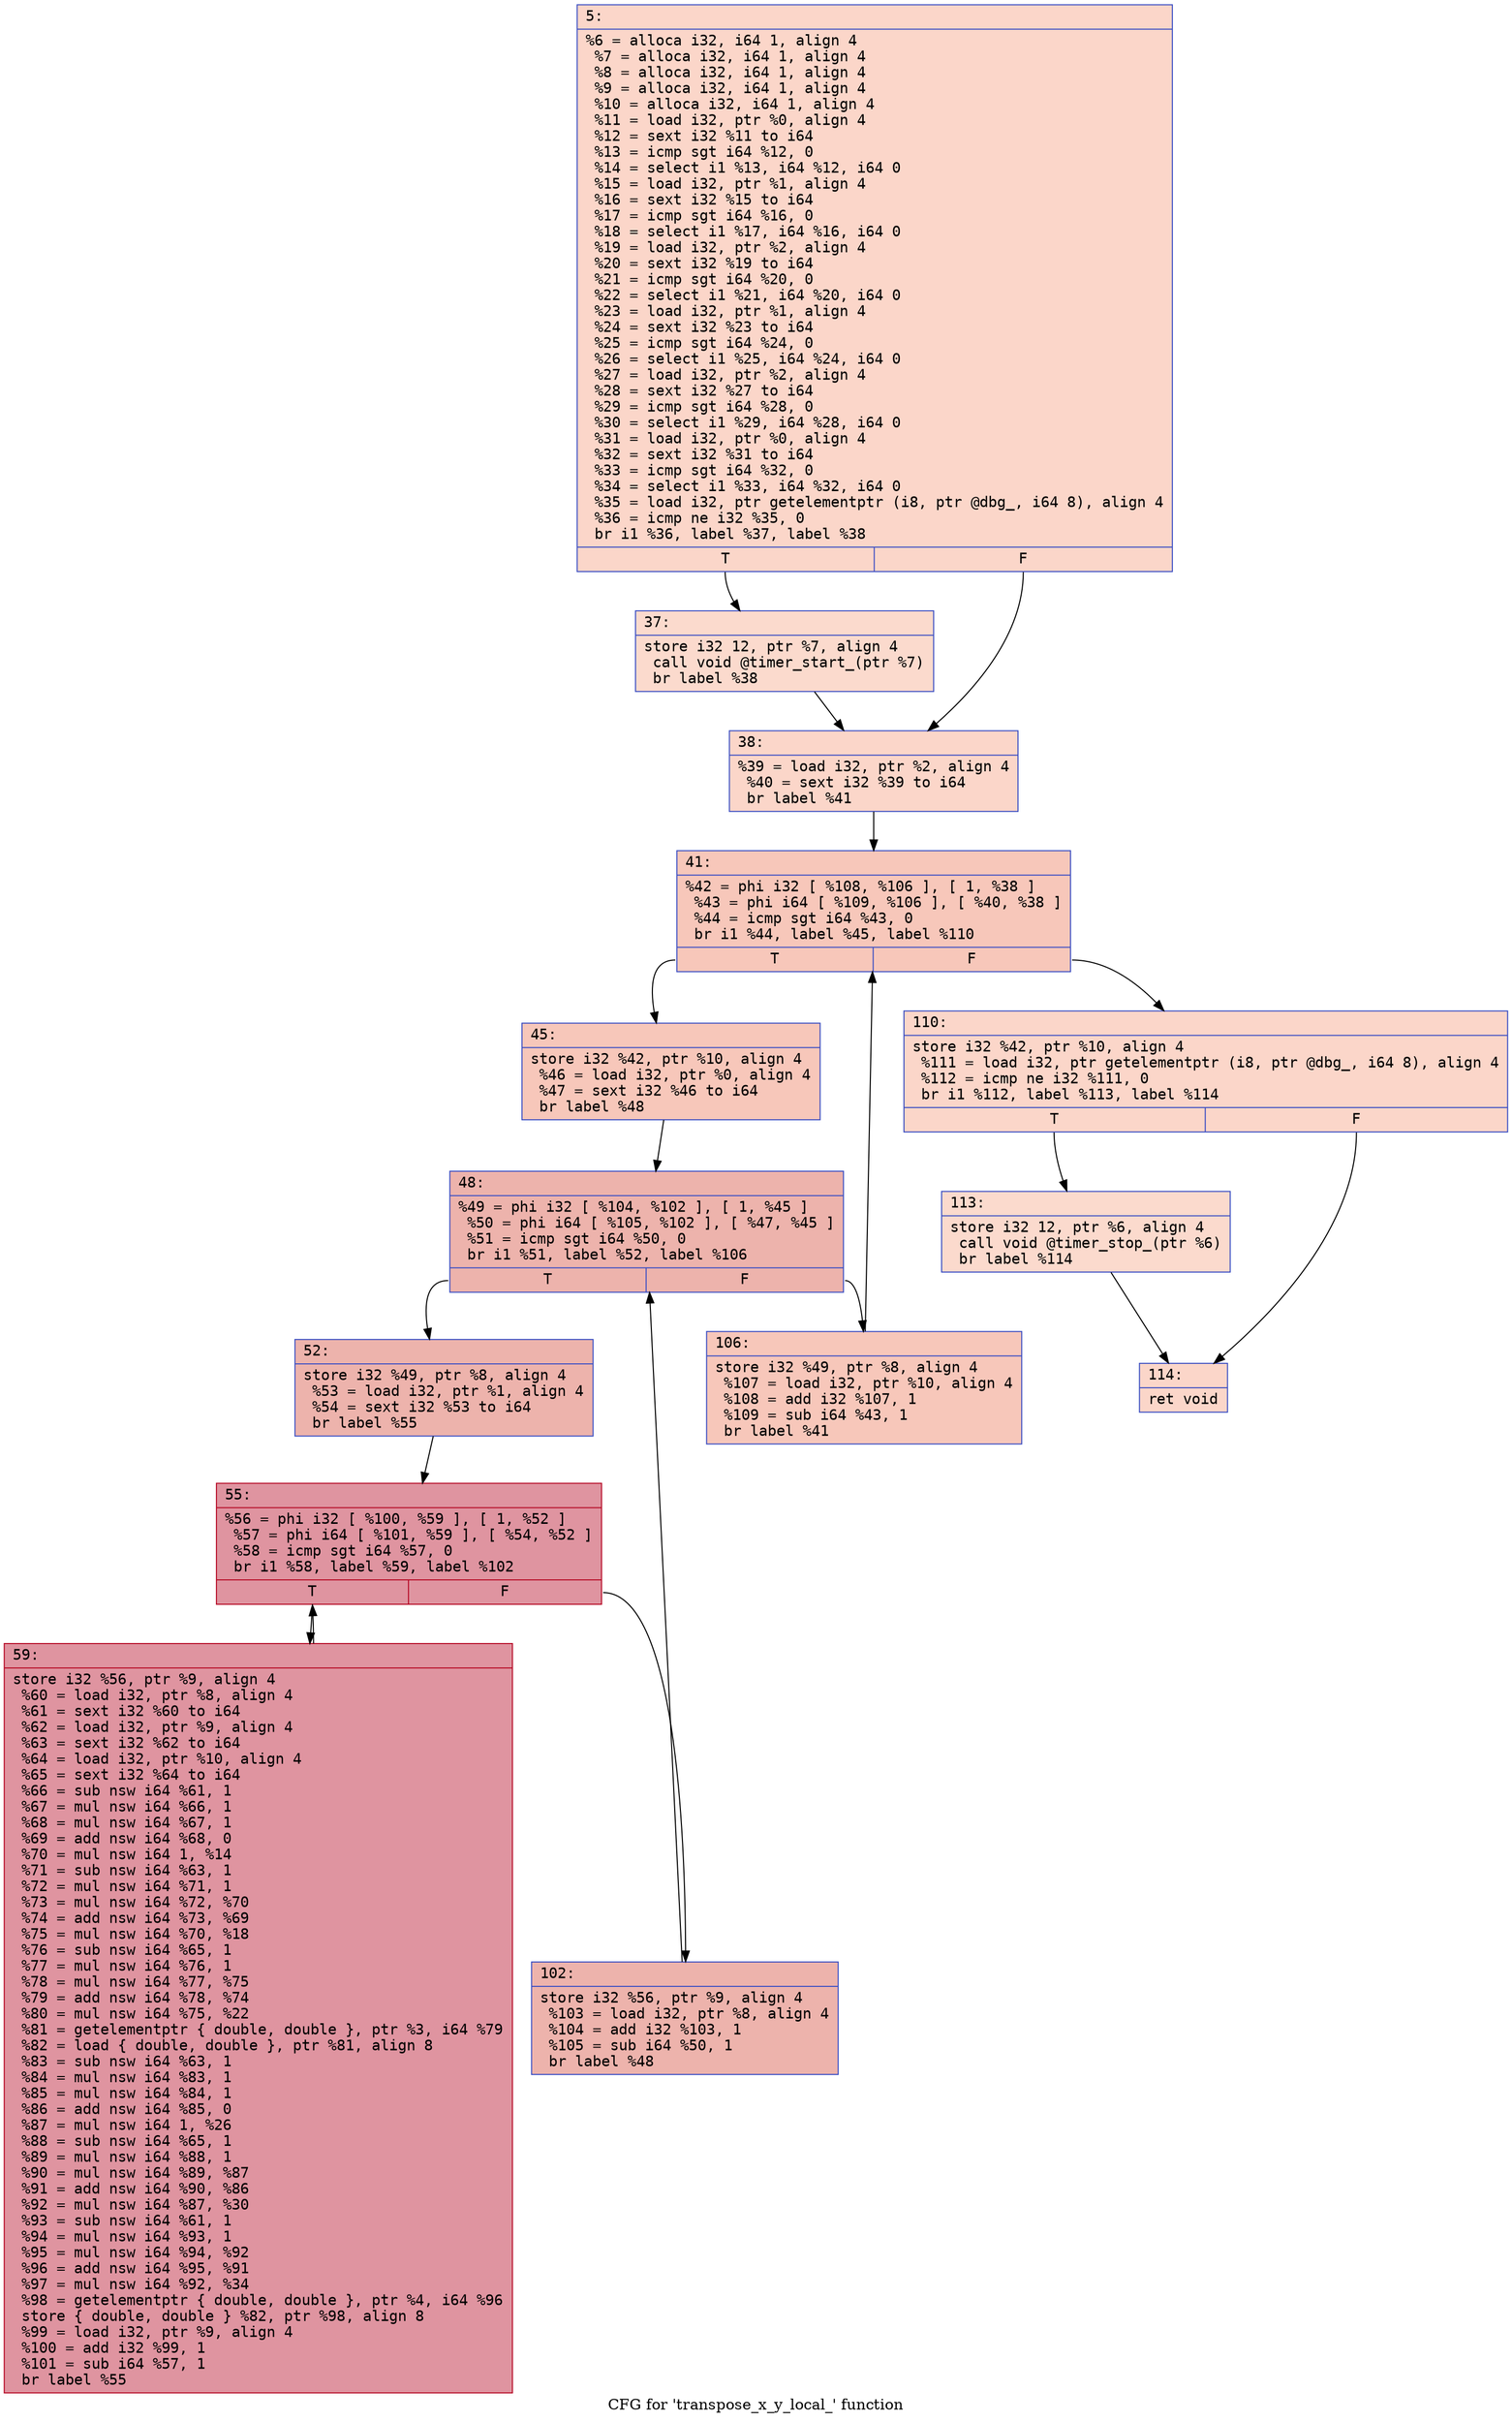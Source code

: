 digraph "CFG for 'transpose_x_y_local_' function" {
	label="CFG for 'transpose_x_y_local_' function";

	Node0x55cdf5db64b0 [shape=record,color="#3d50c3ff", style=filled, fillcolor="#f6a38570" fontname="Courier",label="{5:\l|  %6 = alloca i32, i64 1, align 4\l  %7 = alloca i32, i64 1, align 4\l  %8 = alloca i32, i64 1, align 4\l  %9 = alloca i32, i64 1, align 4\l  %10 = alloca i32, i64 1, align 4\l  %11 = load i32, ptr %0, align 4\l  %12 = sext i32 %11 to i64\l  %13 = icmp sgt i64 %12, 0\l  %14 = select i1 %13, i64 %12, i64 0\l  %15 = load i32, ptr %1, align 4\l  %16 = sext i32 %15 to i64\l  %17 = icmp sgt i64 %16, 0\l  %18 = select i1 %17, i64 %16, i64 0\l  %19 = load i32, ptr %2, align 4\l  %20 = sext i32 %19 to i64\l  %21 = icmp sgt i64 %20, 0\l  %22 = select i1 %21, i64 %20, i64 0\l  %23 = load i32, ptr %1, align 4\l  %24 = sext i32 %23 to i64\l  %25 = icmp sgt i64 %24, 0\l  %26 = select i1 %25, i64 %24, i64 0\l  %27 = load i32, ptr %2, align 4\l  %28 = sext i32 %27 to i64\l  %29 = icmp sgt i64 %28, 0\l  %30 = select i1 %29, i64 %28, i64 0\l  %31 = load i32, ptr %0, align 4\l  %32 = sext i32 %31 to i64\l  %33 = icmp sgt i64 %32, 0\l  %34 = select i1 %33, i64 %32, i64 0\l  %35 = load i32, ptr getelementptr (i8, ptr @dbg_, i64 8), align 4\l  %36 = icmp ne i32 %35, 0\l  br i1 %36, label %37, label %38\l|{<s0>T|<s1>F}}"];
	Node0x55cdf5db64b0:s0 -> Node0x55cdf5db7e80[tooltip="5 -> 37\nProbability 62.50%" ];
	Node0x55cdf5db64b0:s1 -> Node0x55cdf5db7ed0[tooltip="5 -> 38\nProbability 37.50%" ];
	Node0x55cdf5db7e80 [shape=record,color="#3d50c3ff", style=filled, fillcolor="#f7ac8e70" fontname="Courier",label="{37:\l|  store i32 12, ptr %7, align 4\l  call void @timer_start_(ptr %7)\l  br label %38\l}"];
	Node0x55cdf5db7e80 -> Node0x55cdf5db7ed0[tooltip="37 -> 38\nProbability 100.00%" ];
	Node0x55cdf5db7ed0 [shape=record,color="#3d50c3ff", style=filled, fillcolor="#f6a38570" fontname="Courier",label="{38:\l|  %39 = load i32, ptr %2, align 4\l  %40 = sext i32 %39 to i64\l  br label %41\l}"];
	Node0x55cdf5db7ed0 -> Node0x55cdf5db82c0[tooltip="38 -> 41\nProbability 100.00%" ];
	Node0x55cdf5db82c0 [shape=record,color="#3d50c3ff", style=filled, fillcolor="#ec7f6370" fontname="Courier",label="{41:\l|  %42 = phi i32 [ %108, %106 ], [ 1, %38 ]\l  %43 = phi i64 [ %109, %106 ], [ %40, %38 ]\l  %44 = icmp sgt i64 %43, 0\l  br i1 %44, label %45, label %110\l|{<s0>T|<s1>F}}"];
	Node0x55cdf5db82c0:s0 -> Node0x55cdf5db8580[tooltip="41 -> 45\nProbability 96.88%" ];
	Node0x55cdf5db82c0:s1 -> Node0x55cdf5db85d0[tooltip="41 -> 110\nProbability 3.12%" ];
	Node0x55cdf5db8580 [shape=record,color="#3d50c3ff", style=filled, fillcolor="#ec7f6370" fontname="Courier",label="{45:\l|  store i32 %42, ptr %10, align 4\l  %46 = load i32, ptr %0, align 4\l  %47 = sext i32 %46 to i64\l  br label %48\l}"];
	Node0x55cdf5db8580 -> Node0x55cdf5db9070[tooltip="45 -> 48\nProbability 100.00%" ];
	Node0x55cdf5db9070 [shape=record,color="#3d50c3ff", style=filled, fillcolor="#d6524470" fontname="Courier",label="{48:\l|  %49 = phi i32 [ %104, %102 ], [ 1, %45 ]\l  %50 = phi i64 [ %105, %102 ], [ %47, %45 ]\l  %51 = icmp sgt i64 %50, 0\l  br i1 %51, label %52, label %106\l|{<s0>T|<s1>F}}"];
	Node0x55cdf5db9070:s0 -> Node0x55cdf5db9390[tooltip="48 -> 52\nProbability 96.88%" ];
	Node0x55cdf5db9070:s1 -> Node0x55cdf5db8380[tooltip="48 -> 106\nProbability 3.12%" ];
	Node0x55cdf5db9390 [shape=record,color="#3d50c3ff", style=filled, fillcolor="#d6524470" fontname="Courier",label="{52:\l|  store i32 %49, ptr %8, align 4\l  %53 = load i32, ptr %1, align 4\l  %54 = sext i32 %53 to i64\l  br label %55\l}"];
	Node0x55cdf5db9390 -> Node0x55cdf5db9620[tooltip="52 -> 55\nProbability 100.00%" ];
	Node0x55cdf5db9620 [shape=record,color="#b70d28ff", style=filled, fillcolor="#b70d2870" fontname="Courier",label="{55:\l|  %56 = phi i32 [ %100, %59 ], [ 1, %52 ]\l  %57 = phi i64 [ %101, %59 ], [ %54, %52 ]\l  %58 = icmp sgt i64 %57, 0\l  br i1 %58, label %59, label %102\l|{<s0>T|<s1>F}}"];
	Node0x55cdf5db9620:s0 -> Node0x55cdf5db96e0[tooltip="55 -> 59\nProbability 96.88%" ];
	Node0x55cdf5db9620:s1 -> Node0x55cdf5db9130[tooltip="55 -> 102\nProbability 3.12%" ];
	Node0x55cdf5db96e0 [shape=record,color="#b70d28ff", style=filled, fillcolor="#b70d2870" fontname="Courier",label="{59:\l|  store i32 %56, ptr %9, align 4\l  %60 = load i32, ptr %8, align 4\l  %61 = sext i32 %60 to i64\l  %62 = load i32, ptr %9, align 4\l  %63 = sext i32 %62 to i64\l  %64 = load i32, ptr %10, align 4\l  %65 = sext i32 %64 to i64\l  %66 = sub nsw i64 %61, 1\l  %67 = mul nsw i64 %66, 1\l  %68 = mul nsw i64 %67, 1\l  %69 = add nsw i64 %68, 0\l  %70 = mul nsw i64 1, %14\l  %71 = sub nsw i64 %63, 1\l  %72 = mul nsw i64 %71, 1\l  %73 = mul nsw i64 %72, %70\l  %74 = add nsw i64 %73, %69\l  %75 = mul nsw i64 %70, %18\l  %76 = sub nsw i64 %65, 1\l  %77 = mul nsw i64 %76, 1\l  %78 = mul nsw i64 %77, %75\l  %79 = add nsw i64 %78, %74\l  %80 = mul nsw i64 %75, %22\l  %81 = getelementptr \{ double, double \}, ptr %3, i64 %79\l  %82 = load \{ double, double \}, ptr %81, align 8\l  %83 = sub nsw i64 %63, 1\l  %84 = mul nsw i64 %83, 1\l  %85 = mul nsw i64 %84, 1\l  %86 = add nsw i64 %85, 0\l  %87 = mul nsw i64 1, %26\l  %88 = sub nsw i64 %65, 1\l  %89 = mul nsw i64 %88, 1\l  %90 = mul nsw i64 %89, %87\l  %91 = add nsw i64 %90, %86\l  %92 = mul nsw i64 %87, %30\l  %93 = sub nsw i64 %61, 1\l  %94 = mul nsw i64 %93, 1\l  %95 = mul nsw i64 %94, %92\l  %96 = add nsw i64 %95, %91\l  %97 = mul nsw i64 %92, %34\l  %98 = getelementptr \{ double, double \}, ptr %4, i64 %96\l  store \{ double, double \} %82, ptr %98, align 8\l  %99 = load i32, ptr %9, align 4\l  %100 = add i32 %99, 1\l  %101 = sub i64 %57, 1\l  br label %55\l}"];
	Node0x55cdf5db96e0 -> Node0x55cdf5db9620[tooltip="59 -> 55\nProbability 100.00%" ];
	Node0x55cdf5db9130 [shape=record,color="#3d50c3ff", style=filled, fillcolor="#d6524470" fontname="Courier",label="{102:\l|  store i32 %56, ptr %9, align 4\l  %103 = load i32, ptr %8, align 4\l  %104 = add i32 %103, 1\l  %105 = sub i64 %50, 1\l  br label %48\l}"];
	Node0x55cdf5db9130 -> Node0x55cdf5db9070[tooltip="102 -> 48\nProbability 100.00%" ];
	Node0x55cdf5db8380 [shape=record,color="#3d50c3ff", style=filled, fillcolor="#ec7f6370" fontname="Courier",label="{106:\l|  store i32 %49, ptr %8, align 4\l  %107 = load i32, ptr %10, align 4\l  %108 = add i32 %107, 1\l  %109 = sub i64 %43, 1\l  br label %41\l}"];
	Node0x55cdf5db8380 -> Node0x55cdf5db82c0[tooltip="106 -> 41\nProbability 100.00%" ];
	Node0x55cdf5db85d0 [shape=record,color="#3d50c3ff", style=filled, fillcolor="#f6a38570" fontname="Courier",label="{110:\l|  store i32 %42, ptr %10, align 4\l  %111 = load i32, ptr getelementptr (i8, ptr @dbg_, i64 8), align 4\l  %112 = icmp ne i32 %111, 0\l  br i1 %112, label %113, label %114\l|{<s0>T|<s1>F}}"];
	Node0x55cdf5db85d0:s0 -> Node0x55cdf5db9020[tooltip="110 -> 113\nProbability 62.50%" ];
	Node0x55cdf5db85d0:s1 -> Node0x55cdf5dbc210[tooltip="110 -> 114\nProbability 37.50%" ];
	Node0x55cdf5db9020 [shape=record,color="#3d50c3ff", style=filled, fillcolor="#f7ac8e70" fontname="Courier",label="{113:\l|  store i32 12, ptr %6, align 4\l  call void @timer_stop_(ptr %6)\l  br label %114\l}"];
	Node0x55cdf5db9020 -> Node0x55cdf5dbc210[tooltip="113 -> 114\nProbability 100.00%" ];
	Node0x55cdf5dbc210 [shape=record,color="#3d50c3ff", style=filled, fillcolor="#f6a38570" fontname="Courier",label="{114:\l|  ret void\l}"];
}
